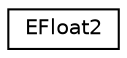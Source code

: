 digraph "Graphical Class Hierarchy"
{
  edge [fontname="Helvetica",fontsize="10",labelfontname="Helvetica",labelfontsize="10"];
  node [fontname="Helvetica",fontsize="10",shape=record];
  rankdir="LR";
  Node1 [label="EFloat2",height=0.2,width=0.4,color="black", fillcolor="white", style="filled",URL="$class_e_float2.html"];
}
